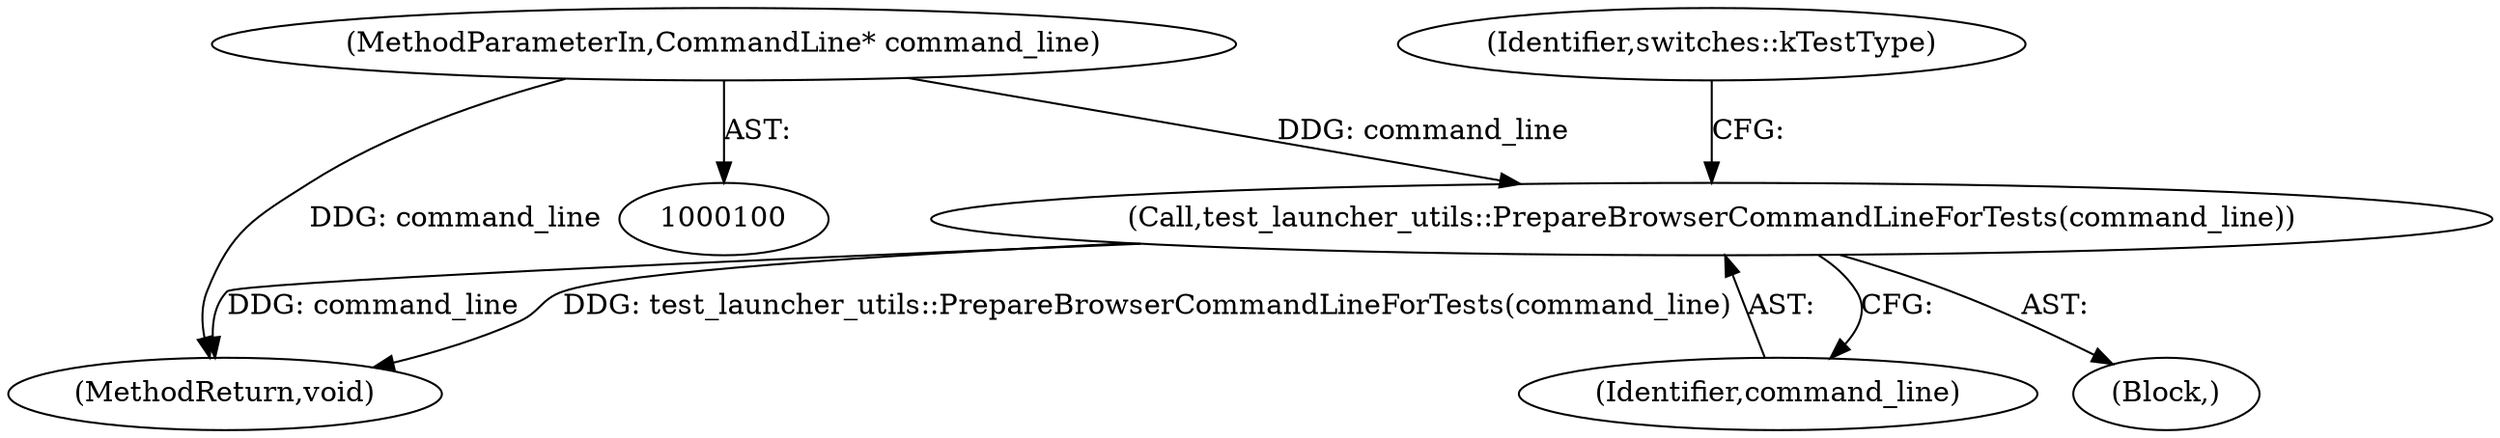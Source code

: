 digraph "0_Chrome_9fd9d629fcf836bb0d6210015d33a299cf6bca34_2@pointer" {
"1000103" [label="(Call,test_launcher_utils::PrepareBrowserCommandLineForTests(command_line))"];
"1000101" [label="(MethodParameterIn,CommandLine* command_line)"];
"1000106" [label="(Identifier,switches::kTestType)"];
"1000104" [label="(Identifier,command_line)"];
"1000149" [label="(MethodReturn,void)"];
"1000101" [label="(MethodParameterIn,CommandLine* command_line)"];
"1000103" [label="(Call,test_launcher_utils::PrepareBrowserCommandLineForTests(command_line))"];
"1000102" [label="(Block,)"];
"1000103" -> "1000102"  [label="AST: "];
"1000103" -> "1000104"  [label="CFG: "];
"1000104" -> "1000103"  [label="AST: "];
"1000106" -> "1000103"  [label="CFG: "];
"1000103" -> "1000149"  [label="DDG: command_line"];
"1000103" -> "1000149"  [label="DDG: test_launcher_utils::PrepareBrowserCommandLineForTests(command_line)"];
"1000101" -> "1000103"  [label="DDG: command_line"];
"1000101" -> "1000100"  [label="AST: "];
"1000101" -> "1000149"  [label="DDG: command_line"];
}
